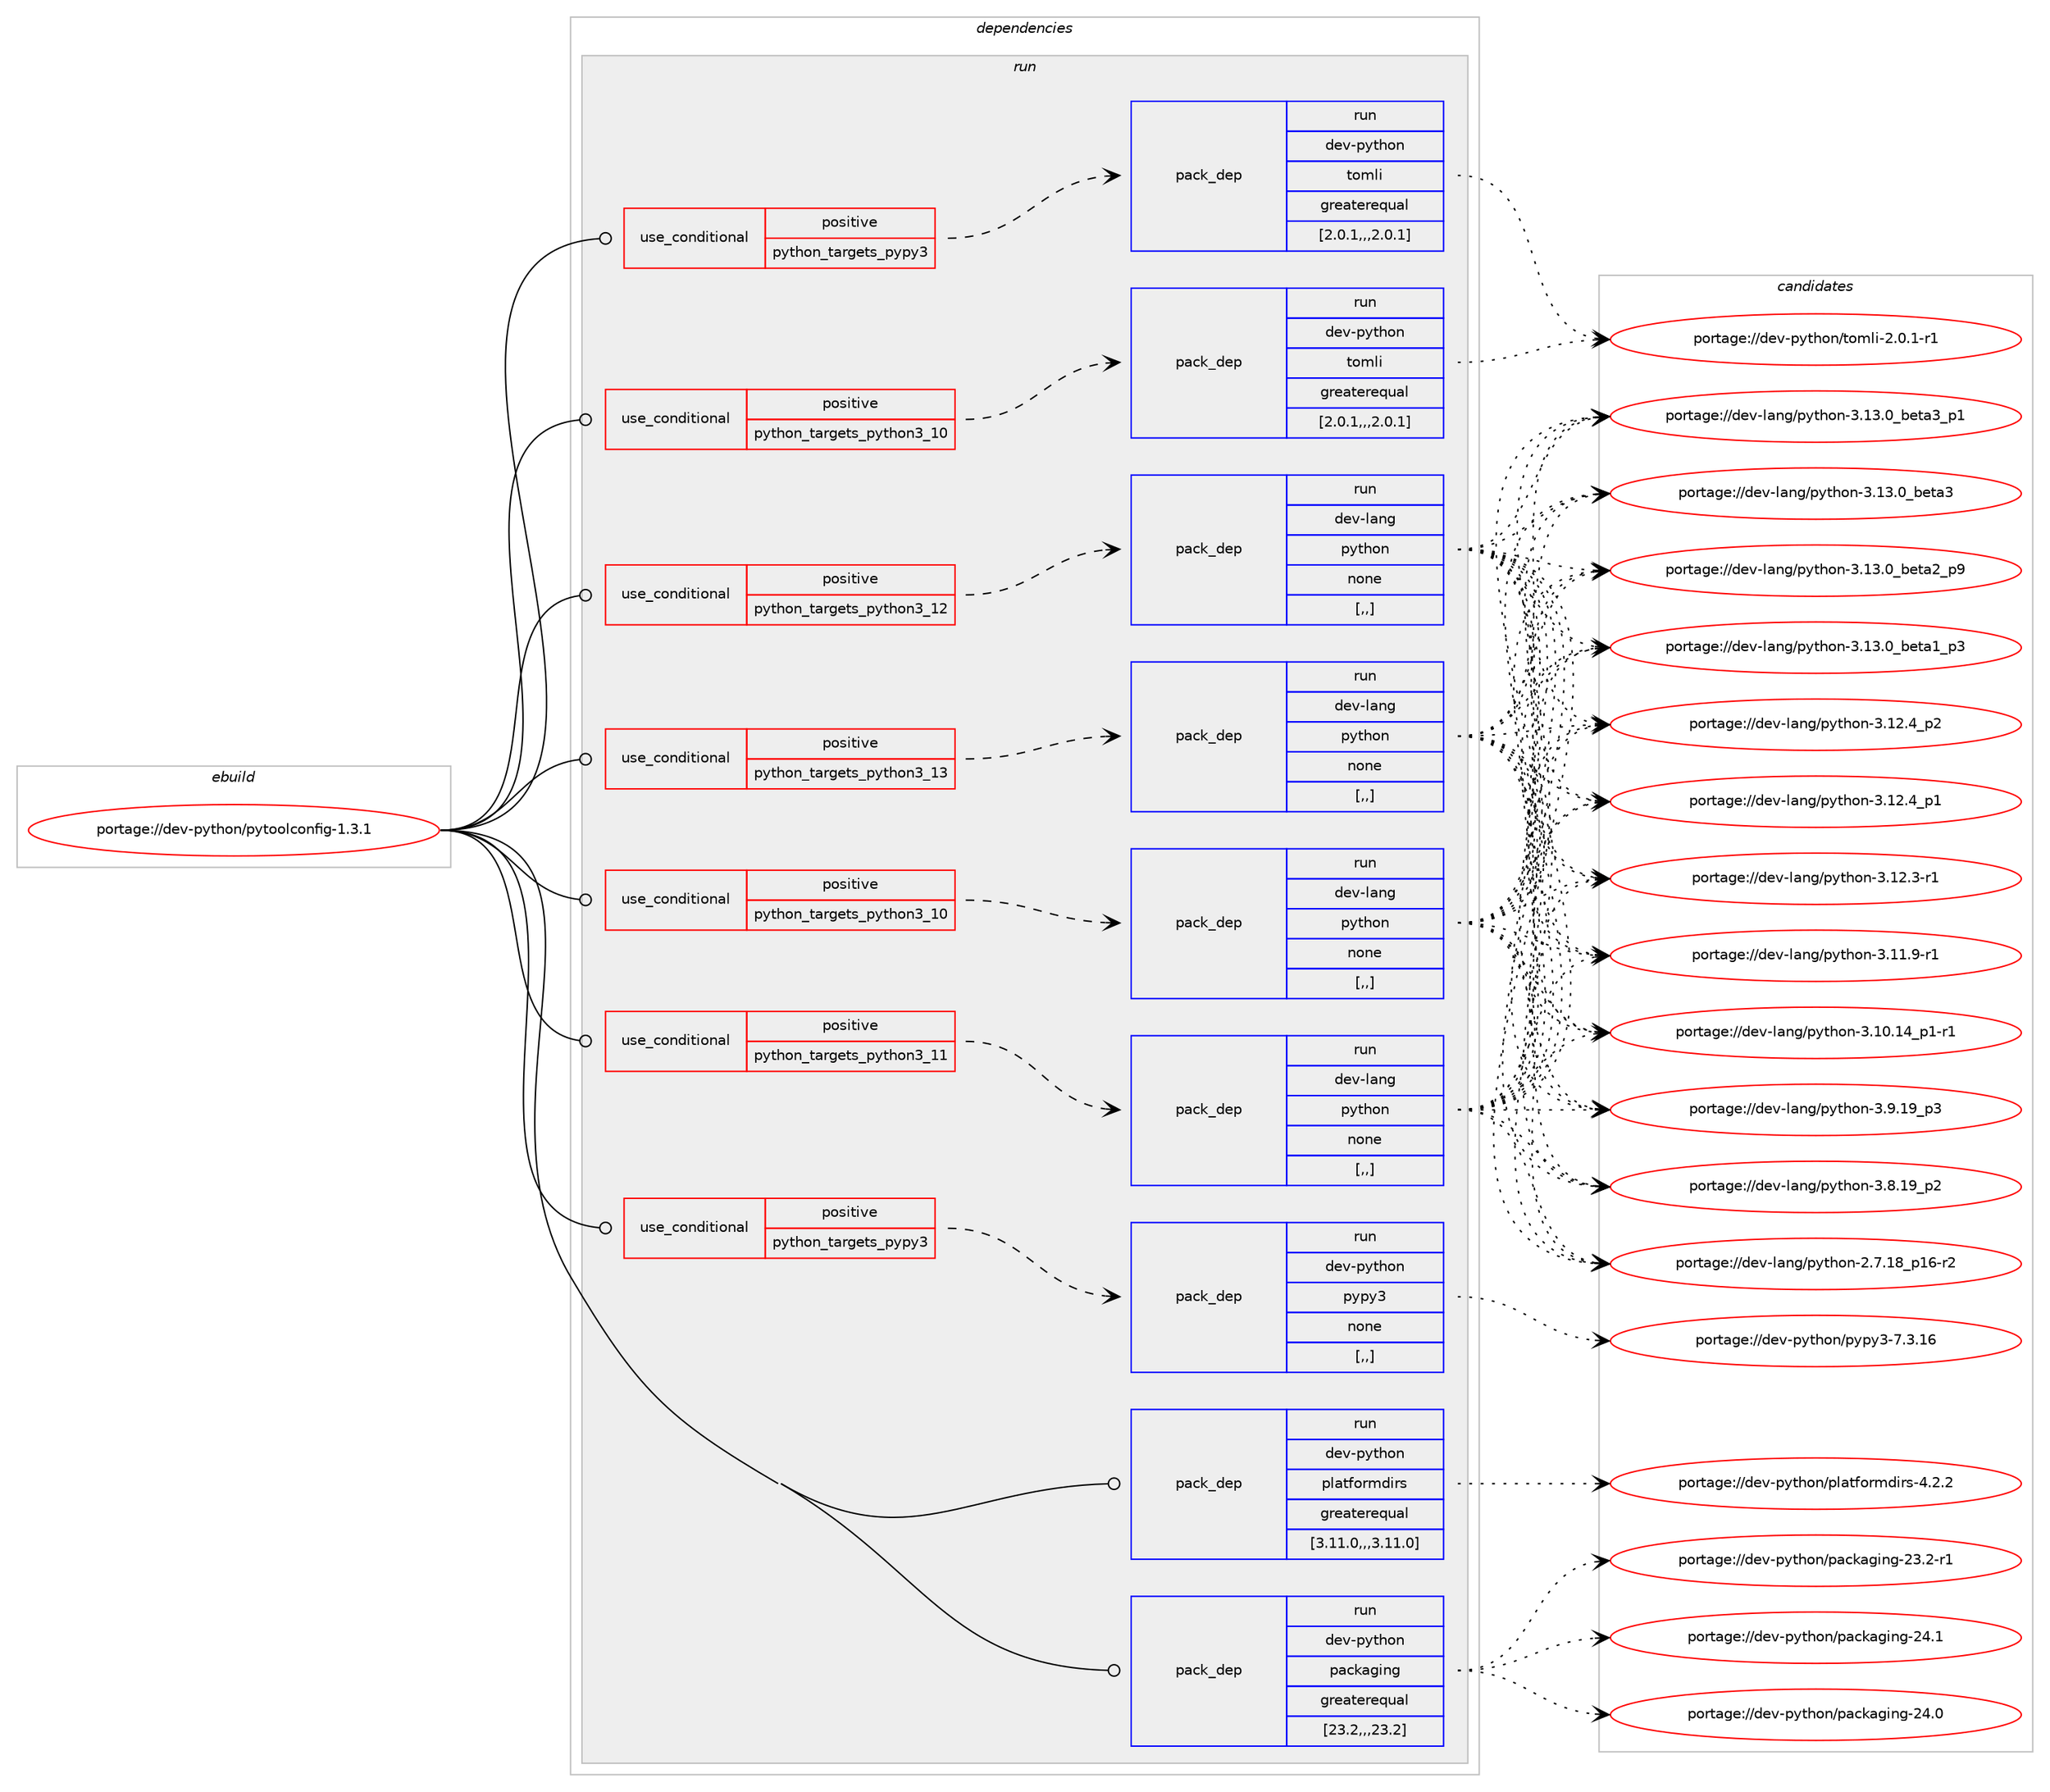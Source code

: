 digraph prolog {

# *************
# Graph options
# *************

newrank=true;
concentrate=true;
compound=true;
graph [rankdir=LR,fontname=Helvetica,fontsize=10,ranksep=1.5];#, ranksep=2.5, nodesep=0.2];
edge  [arrowhead=vee];
node  [fontname=Helvetica,fontsize=10];

# **********
# The ebuild
# **********

subgraph cluster_leftcol {
color=gray;
rank=same;
label=<<i>ebuild</i>>;
id [label="portage://dev-python/pytoolconfig-1.3.1", color=red, width=4, href="../dev-python/pytoolconfig-1.3.1.svg"];
}

# ****************
# The dependencies
# ****************

subgraph cluster_midcol {
color=gray;
label=<<i>dependencies</i>>;
subgraph cluster_compile {
fillcolor="#eeeeee";
style=filled;
label=<<i>compile</i>>;
}
subgraph cluster_compileandrun {
fillcolor="#eeeeee";
style=filled;
label=<<i>compile and run</i>>;
}
subgraph cluster_run {
fillcolor="#eeeeee";
style=filled;
label=<<i>run</i>>;
subgraph cond38125 {
dependency159540 [label=<<TABLE BORDER="0" CELLBORDER="1" CELLSPACING="0" CELLPADDING="4"><TR><TD ROWSPAN="3" CELLPADDING="10">use_conditional</TD></TR><TR><TD>positive</TD></TR><TR><TD>python_targets_pypy3</TD></TR></TABLE>>, shape=none, color=red];
subgraph pack120156 {
dependency159541 [label=<<TABLE BORDER="0" CELLBORDER="1" CELLSPACING="0" CELLPADDING="4" WIDTH="220"><TR><TD ROWSPAN="6" CELLPADDING="30">pack_dep</TD></TR><TR><TD WIDTH="110">run</TD></TR><TR><TD>dev-python</TD></TR><TR><TD>pypy3</TD></TR><TR><TD>none</TD></TR><TR><TD>[,,]</TD></TR></TABLE>>, shape=none, color=blue];
}
dependency159540:e -> dependency159541:w [weight=20,style="dashed",arrowhead="vee"];
}
id:e -> dependency159540:w [weight=20,style="solid",arrowhead="odot"];
subgraph cond38126 {
dependency159542 [label=<<TABLE BORDER="0" CELLBORDER="1" CELLSPACING="0" CELLPADDING="4"><TR><TD ROWSPAN="3" CELLPADDING="10">use_conditional</TD></TR><TR><TD>positive</TD></TR><TR><TD>python_targets_pypy3</TD></TR></TABLE>>, shape=none, color=red];
subgraph pack120157 {
dependency159543 [label=<<TABLE BORDER="0" CELLBORDER="1" CELLSPACING="0" CELLPADDING="4" WIDTH="220"><TR><TD ROWSPAN="6" CELLPADDING="30">pack_dep</TD></TR><TR><TD WIDTH="110">run</TD></TR><TR><TD>dev-python</TD></TR><TR><TD>tomli</TD></TR><TR><TD>greaterequal</TD></TR><TR><TD>[2.0.1,,,2.0.1]</TD></TR></TABLE>>, shape=none, color=blue];
}
dependency159542:e -> dependency159543:w [weight=20,style="dashed",arrowhead="vee"];
}
id:e -> dependency159542:w [weight=20,style="solid",arrowhead="odot"];
subgraph cond38127 {
dependency159544 [label=<<TABLE BORDER="0" CELLBORDER="1" CELLSPACING="0" CELLPADDING="4"><TR><TD ROWSPAN="3" CELLPADDING="10">use_conditional</TD></TR><TR><TD>positive</TD></TR><TR><TD>python_targets_python3_10</TD></TR></TABLE>>, shape=none, color=red];
subgraph pack120158 {
dependency159545 [label=<<TABLE BORDER="0" CELLBORDER="1" CELLSPACING="0" CELLPADDING="4" WIDTH="220"><TR><TD ROWSPAN="6" CELLPADDING="30">pack_dep</TD></TR><TR><TD WIDTH="110">run</TD></TR><TR><TD>dev-lang</TD></TR><TR><TD>python</TD></TR><TR><TD>none</TD></TR><TR><TD>[,,]</TD></TR></TABLE>>, shape=none, color=blue];
}
dependency159544:e -> dependency159545:w [weight=20,style="dashed",arrowhead="vee"];
}
id:e -> dependency159544:w [weight=20,style="solid",arrowhead="odot"];
subgraph cond38128 {
dependency159546 [label=<<TABLE BORDER="0" CELLBORDER="1" CELLSPACING="0" CELLPADDING="4"><TR><TD ROWSPAN="3" CELLPADDING="10">use_conditional</TD></TR><TR><TD>positive</TD></TR><TR><TD>python_targets_python3_10</TD></TR></TABLE>>, shape=none, color=red];
subgraph pack120159 {
dependency159547 [label=<<TABLE BORDER="0" CELLBORDER="1" CELLSPACING="0" CELLPADDING="4" WIDTH="220"><TR><TD ROWSPAN="6" CELLPADDING="30">pack_dep</TD></TR><TR><TD WIDTH="110">run</TD></TR><TR><TD>dev-python</TD></TR><TR><TD>tomli</TD></TR><TR><TD>greaterequal</TD></TR><TR><TD>[2.0.1,,,2.0.1]</TD></TR></TABLE>>, shape=none, color=blue];
}
dependency159546:e -> dependency159547:w [weight=20,style="dashed",arrowhead="vee"];
}
id:e -> dependency159546:w [weight=20,style="solid",arrowhead="odot"];
subgraph cond38129 {
dependency159548 [label=<<TABLE BORDER="0" CELLBORDER="1" CELLSPACING="0" CELLPADDING="4"><TR><TD ROWSPAN="3" CELLPADDING="10">use_conditional</TD></TR><TR><TD>positive</TD></TR><TR><TD>python_targets_python3_11</TD></TR></TABLE>>, shape=none, color=red];
subgraph pack120160 {
dependency159549 [label=<<TABLE BORDER="0" CELLBORDER="1" CELLSPACING="0" CELLPADDING="4" WIDTH="220"><TR><TD ROWSPAN="6" CELLPADDING="30">pack_dep</TD></TR><TR><TD WIDTH="110">run</TD></TR><TR><TD>dev-lang</TD></TR><TR><TD>python</TD></TR><TR><TD>none</TD></TR><TR><TD>[,,]</TD></TR></TABLE>>, shape=none, color=blue];
}
dependency159548:e -> dependency159549:w [weight=20,style="dashed",arrowhead="vee"];
}
id:e -> dependency159548:w [weight=20,style="solid",arrowhead="odot"];
subgraph cond38130 {
dependency159550 [label=<<TABLE BORDER="0" CELLBORDER="1" CELLSPACING="0" CELLPADDING="4"><TR><TD ROWSPAN="3" CELLPADDING="10">use_conditional</TD></TR><TR><TD>positive</TD></TR><TR><TD>python_targets_python3_12</TD></TR></TABLE>>, shape=none, color=red];
subgraph pack120161 {
dependency159551 [label=<<TABLE BORDER="0" CELLBORDER="1" CELLSPACING="0" CELLPADDING="4" WIDTH="220"><TR><TD ROWSPAN="6" CELLPADDING="30">pack_dep</TD></TR><TR><TD WIDTH="110">run</TD></TR><TR><TD>dev-lang</TD></TR><TR><TD>python</TD></TR><TR><TD>none</TD></TR><TR><TD>[,,]</TD></TR></TABLE>>, shape=none, color=blue];
}
dependency159550:e -> dependency159551:w [weight=20,style="dashed",arrowhead="vee"];
}
id:e -> dependency159550:w [weight=20,style="solid",arrowhead="odot"];
subgraph cond38131 {
dependency159552 [label=<<TABLE BORDER="0" CELLBORDER="1" CELLSPACING="0" CELLPADDING="4"><TR><TD ROWSPAN="3" CELLPADDING="10">use_conditional</TD></TR><TR><TD>positive</TD></TR><TR><TD>python_targets_python3_13</TD></TR></TABLE>>, shape=none, color=red];
subgraph pack120162 {
dependency159553 [label=<<TABLE BORDER="0" CELLBORDER="1" CELLSPACING="0" CELLPADDING="4" WIDTH="220"><TR><TD ROWSPAN="6" CELLPADDING="30">pack_dep</TD></TR><TR><TD WIDTH="110">run</TD></TR><TR><TD>dev-lang</TD></TR><TR><TD>python</TD></TR><TR><TD>none</TD></TR><TR><TD>[,,]</TD></TR></TABLE>>, shape=none, color=blue];
}
dependency159552:e -> dependency159553:w [weight=20,style="dashed",arrowhead="vee"];
}
id:e -> dependency159552:w [weight=20,style="solid",arrowhead="odot"];
subgraph pack120163 {
dependency159554 [label=<<TABLE BORDER="0" CELLBORDER="1" CELLSPACING="0" CELLPADDING="4" WIDTH="220"><TR><TD ROWSPAN="6" CELLPADDING="30">pack_dep</TD></TR><TR><TD WIDTH="110">run</TD></TR><TR><TD>dev-python</TD></TR><TR><TD>packaging</TD></TR><TR><TD>greaterequal</TD></TR><TR><TD>[23.2,,,23.2]</TD></TR></TABLE>>, shape=none, color=blue];
}
id:e -> dependency159554:w [weight=20,style="solid",arrowhead="odot"];
subgraph pack120164 {
dependency159555 [label=<<TABLE BORDER="0" CELLBORDER="1" CELLSPACING="0" CELLPADDING="4" WIDTH="220"><TR><TD ROWSPAN="6" CELLPADDING="30">pack_dep</TD></TR><TR><TD WIDTH="110">run</TD></TR><TR><TD>dev-python</TD></TR><TR><TD>platformdirs</TD></TR><TR><TD>greaterequal</TD></TR><TR><TD>[3.11.0,,,3.11.0]</TD></TR></TABLE>>, shape=none, color=blue];
}
id:e -> dependency159555:w [weight=20,style="solid",arrowhead="odot"];
}
}

# **************
# The candidates
# **************

subgraph cluster_choices {
rank=same;
color=gray;
label=<<i>candidates</i>>;

subgraph choice120156 {
color=black;
nodesep=1;
choice10010111845112121116104111110471121211121215145554651464954 [label="portage://dev-python/pypy3-7.3.16", color=red, width=4,href="../dev-python/pypy3-7.3.16.svg"];
dependency159541:e -> choice10010111845112121116104111110471121211121215145554651464954:w [style=dotted,weight="100"];
}
subgraph choice120157 {
color=black;
nodesep=1;
choice10010111845112121116104111110471161111091081054550464846494511449 [label="portage://dev-python/tomli-2.0.1-r1", color=red, width=4,href="../dev-python/tomli-2.0.1-r1.svg"];
dependency159543:e -> choice10010111845112121116104111110471161111091081054550464846494511449:w [style=dotted,weight="100"];
}
subgraph choice120158 {
color=black;
nodesep=1;
choice10010111845108971101034711212111610411111045514649514648959810111697519511249 [label="portage://dev-lang/python-3.13.0_beta3_p1", color=red, width=4,href="../dev-lang/python-3.13.0_beta3_p1.svg"];
choice1001011184510897110103471121211161041111104551464951464895981011169751 [label="portage://dev-lang/python-3.13.0_beta3", color=red, width=4,href="../dev-lang/python-3.13.0_beta3.svg"];
choice10010111845108971101034711212111610411111045514649514648959810111697509511257 [label="portage://dev-lang/python-3.13.0_beta2_p9", color=red, width=4,href="../dev-lang/python-3.13.0_beta2_p9.svg"];
choice10010111845108971101034711212111610411111045514649514648959810111697499511251 [label="portage://dev-lang/python-3.13.0_beta1_p3", color=red, width=4,href="../dev-lang/python-3.13.0_beta1_p3.svg"];
choice100101118451089711010347112121116104111110455146495046529511250 [label="portage://dev-lang/python-3.12.4_p2", color=red, width=4,href="../dev-lang/python-3.12.4_p2.svg"];
choice100101118451089711010347112121116104111110455146495046529511249 [label="portage://dev-lang/python-3.12.4_p1", color=red, width=4,href="../dev-lang/python-3.12.4_p1.svg"];
choice100101118451089711010347112121116104111110455146495046514511449 [label="portage://dev-lang/python-3.12.3-r1", color=red, width=4,href="../dev-lang/python-3.12.3-r1.svg"];
choice100101118451089711010347112121116104111110455146494946574511449 [label="portage://dev-lang/python-3.11.9-r1", color=red, width=4,href="../dev-lang/python-3.11.9-r1.svg"];
choice100101118451089711010347112121116104111110455146494846495295112494511449 [label="portage://dev-lang/python-3.10.14_p1-r1", color=red, width=4,href="../dev-lang/python-3.10.14_p1-r1.svg"];
choice100101118451089711010347112121116104111110455146574649579511251 [label="portage://dev-lang/python-3.9.19_p3", color=red, width=4,href="../dev-lang/python-3.9.19_p3.svg"];
choice100101118451089711010347112121116104111110455146564649579511250 [label="portage://dev-lang/python-3.8.19_p2", color=red, width=4,href="../dev-lang/python-3.8.19_p2.svg"];
choice100101118451089711010347112121116104111110455046554649569511249544511450 [label="portage://dev-lang/python-2.7.18_p16-r2", color=red, width=4,href="../dev-lang/python-2.7.18_p16-r2.svg"];
dependency159545:e -> choice10010111845108971101034711212111610411111045514649514648959810111697519511249:w [style=dotted,weight="100"];
dependency159545:e -> choice1001011184510897110103471121211161041111104551464951464895981011169751:w [style=dotted,weight="100"];
dependency159545:e -> choice10010111845108971101034711212111610411111045514649514648959810111697509511257:w [style=dotted,weight="100"];
dependency159545:e -> choice10010111845108971101034711212111610411111045514649514648959810111697499511251:w [style=dotted,weight="100"];
dependency159545:e -> choice100101118451089711010347112121116104111110455146495046529511250:w [style=dotted,weight="100"];
dependency159545:e -> choice100101118451089711010347112121116104111110455146495046529511249:w [style=dotted,weight="100"];
dependency159545:e -> choice100101118451089711010347112121116104111110455146495046514511449:w [style=dotted,weight="100"];
dependency159545:e -> choice100101118451089711010347112121116104111110455146494946574511449:w [style=dotted,weight="100"];
dependency159545:e -> choice100101118451089711010347112121116104111110455146494846495295112494511449:w [style=dotted,weight="100"];
dependency159545:e -> choice100101118451089711010347112121116104111110455146574649579511251:w [style=dotted,weight="100"];
dependency159545:e -> choice100101118451089711010347112121116104111110455146564649579511250:w [style=dotted,weight="100"];
dependency159545:e -> choice100101118451089711010347112121116104111110455046554649569511249544511450:w [style=dotted,weight="100"];
}
subgraph choice120159 {
color=black;
nodesep=1;
choice10010111845112121116104111110471161111091081054550464846494511449 [label="portage://dev-python/tomli-2.0.1-r1", color=red, width=4,href="../dev-python/tomli-2.0.1-r1.svg"];
dependency159547:e -> choice10010111845112121116104111110471161111091081054550464846494511449:w [style=dotted,weight="100"];
}
subgraph choice120160 {
color=black;
nodesep=1;
choice10010111845108971101034711212111610411111045514649514648959810111697519511249 [label="portage://dev-lang/python-3.13.0_beta3_p1", color=red, width=4,href="../dev-lang/python-3.13.0_beta3_p1.svg"];
choice1001011184510897110103471121211161041111104551464951464895981011169751 [label="portage://dev-lang/python-3.13.0_beta3", color=red, width=4,href="../dev-lang/python-3.13.0_beta3.svg"];
choice10010111845108971101034711212111610411111045514649514648959810111697509511257 [label="portage://dev-lang/python-3.13.0_beta2_p9", color=red, width=4,href="../dev-lang/python-3.13.0_beta2_p9.svg"];
choice10010111845108971101034711212111610411111045514649514648959810111697499511251 [label="portage://dev-lang/python-3.13.0_beta1_p3", color=red, width=4,href="../dev-lang/python-3.13.0_beta1_p3.svg"];
choice100101118451089711010347112121116104111110455146495046529511250 [label="portage://dev-lang/python-3.12.4_p2", color=red, width=4,href="../dev-lang/python-3.12.4_p2.svg"];
choice100101118451089711010347112121116104111110455146495046529511249 [label="portage://dev-lang/python-3.12.4_p1", color=red, width=4,href="../dev-lang/python-3.12.4_p1.svg"];
choice100101118451089711010347112121116104111110455146495046514511449 [label="portage://dev-lang/python-3.12.3-r1", color=red, width=4,href="../dev-lang/python-3.12.3-r1.svg"];
choice100101118451089711010347112121116104111110455146494946574511449 [label="portage://dev-lang/python-3.11.9-r1", color=red, width=4,href="../dev-lang/python-3.11.9-r1.svg"];
choice100101118451089711010347112121116104111110455146494846495295112494511449 [label="portage://dev-lang/python-3.10.14_p1-r1", color=red, width=4,href="../dev-lang/python-3.10.14_p1-r1.svg"];
choice100101118451089711010347112121116104111110455146574649579511251 [label="portage://dev-lang/python-3.9.19_p3", color=red, width=4,href="../dev-lang/python-3.9.19_p3.svg"];
choice100101118451089711010347112121116104111110455146564649579511250 [label="portage://dev-lang/python-3.8.19_p2", color=red, width=4,href="../dev-lang/python-3.8.19_p2.svg"];
choice100101118451089711010347112121116104111110455046554649569511249544511450 [label="portage://dev-lang/python-2.7.18_p16-r2", color=red, width=4,href="../dev-lang/python-2.7.18_p16-r2.svg"];
dependency159549:e -> choice10010111845108971101034711212111610411111045514649514648959810111697519511249:w [style=dotted,weight="100"];
dependency159549:e -> choice1001011184510897110103471121211161041111104551464951464895981011169751:w [style=dotted,weight="100"];
dependency159549:e -> choice10010111845108971101034711212111610411111045514649514648959810111697509511257:w [style=dotted,weight="100"];
dependency159549:e -> choice10010111845108971101034711212111610411111045514649514648959810111697499511251:w [style=dotted,weight="100"];
dependency159549:e -> choice100101118451089711010347112121116104111110455146495046529511250:w [style=dotted,weight="100"];
dependency159549:e -> choice100101118451089711010347112121116104111110455146495046529511249:w [style=dotted,weight="100"];
dependency159549:e -> choice100101118451089711010347112121116104111110455146495046514511449:w [style=dotted,weight="100"];
dependency159549:e -> choice100101118451089711010347112121116104111110455146494946574511449:w [style=dotted,weight="100"];
dependency159549:e -> choice100101118451089711010347112121116104111110455146494846495295112494511449:w [style=dotted,weight="100"];
dependency159549:e -> choice100101118451089711010347112121116104111110455146574649579511251:w [style=dotted,weight="100"];
dependency159549:e -> choice100101118451089711010347112121116104111110455146564649579511250:w [style=dotted,weight="100"];
dependency159549:e -> choice100101118451089711010347112121116104111110455046554649569511249544511450:w [style=dotted,weight="100"];
}
subgraph choice120161 {
color=black;
nodesep=1;
choice10010111845108971101034711212111610411111045514649514648959810111697519511249 [label="portage://dev-lang/python-3.13.0_beta3_p1", color=red, width=4,href="../dev-lang/python-3.13.0_beta3_p1.svg"];
choice1001011184510897110103471121211161041111104551464951464895981011169751 [label="portage://dev-lang/python-3.13.0_beta3", color=red, width=4,href="../dev-lang/python-3.13.0_beta3.svg"];
choice10010111845108971101034711212111610411111045514649514648959810111697509511257 [label="portage://dev-lang/python-3.13.0_beta2_p9", color=red, width=4,href="../dev-lang/python-3.13.0_beta2_p9.svg"];
choice10010111845108971101034711212111610411111045514649514648959810111697499511251 [label="portage://dev-lang/python-3.13.0_beta1_p3", color=red, width=4,href="../dev-lang/python-3.13.0_beta1_p3.svg"];
choice100101118451089711010347112121116104111110455146495046529511250 [label="portage://dev-lang/python-3.12.4_p2", color=red, width=4,href="../dev-lang/python-3.12.4_p2.svg"];
choice100101118451089711010347112121116104111110455146495046529511249 [label="portage://dev-lang/python-3.12.4_p1", color=red, width=4,href="../dev-lang/python-3.12.4_p1.svg"];
choice100101118451089711010347112121116104111110455146495046514511449 [label="portage://dev-lang/python-3.12.3-r1", color=red, width=4,href="../dev-lang/python-3.12.3-r1.svg"];
choice100101118451089711010347112121116104111110455146494946574511449 [label="portage://dev-lang/python-3.11.9-r1", color=red, width=4,href="../dev-lang/python-3.11.9-r1.svg"];
choice100101118451089711010347112121116104111110455146494846495295112494511449 [label="portage://dev-lang/python-3.10.14_p1-r1", color=red, width=4,href="../dev-lang/python-3.10.14_p1-r1.svg"];
choice100101118451089711010347112121116104111110455146574649579511251 [label="portage://dev-lang/python-3.9.19_p3", color=red, width=4,href="../dev-lang/python-3.9.19_p3.svg"];
choice100101118451089711010347112121116104111110455146564649579511250 [label="portage://dev-lang/python-3.8.19_p2", color=red, width=4,href="../dev-lang/python-3.8.19_p2.svg"];
choice100101118451089711010347112121116104111110455046554649569511249544511450 [label="portage://dev-lang/python-2.7.18_p16-r2", color=red, width=4,href="../dev-lang/python-2.7.18_p16-r2.svg"];
dependency159551:e -> choice10010111845108971101034711212111610411111045514649514648959810111697519511249:w [style=dotted,weight="100"];
dependency159551:e -> choice1001011184510897110103471121211161041111104551464951464895981011169751:w [style=dotted,weight="100"];
dependency159551:e -> choice10010111845108971101034711212111610411111045514649514648959810111697509511257:w [style=dotted,weight="100"];
dependency159551:e -> choice10010111845108971101034711212111610411111045514649514648959810111697499511251:w [style=dotted,weight="100"];
dependency159551:e -> choice100101118451089711010347112121116104111110455146495046529511250:w [style=dotted,weight="100"];
dependency159551:e -> choice100101118451089711010347112121116104111110455146495046529511249:w [style=dotted,weight="100"];
dependency159551:e -> choice100101118451089711010347112121116104111110455146495046514511449:w [style=dotted,weight="100"];
dependency159551:e -> choice100101118451089711010347112121116104111110455146494946574511449:w [style=dotted,weight="100"];
dependency159551:e -> choice100101118451089711010347112121116104111110455146494846495295112494511449:w [style=dotted,weight="100"];
dependency159551:e -> choice100101118451089711010347112121116104111110455146574649579511251:w [style=dotted,weight="100"];
dependency159551:e -> choice100101118451089711010347112121116104111110455146564649579511250:w [style=dotted,weight="100"];
dependency159551:e -> choice100101118451089711010347112121116104111110455046554649569511249544511450:w [style=dotted,weight="100"];
}
subgraph choice120162 {
color=black;
nodesep=1;
choice10010111845108971101034711212111610411111045514649514648959810111697519511249 [label="portage://dev-lang/python-3.13.0_beta3_p1", color=red, width=4,href="../dev-lang/python-3.13.0_beta3_p1.svg"];
choice1001011184510897110103471121211161041111104551464951464895981011169751 [label="portage://dev-lang/python-3.13.0_beta3", color=red, width=4,href="../dev-lang/python-3.13.0_beta3.svg"];
choice10010111845108971101034711212111610411111045514649514648959810111697509511257 [label="portage://dev-lang/python-3.13.0_beta2_p9", color=red, width=4,href="../dev-lang/python-3.13.0_beta2_p9.svg"];
choice10010111845108971101034711212111610411111045514649514648959810111697499511251 [label="portage://dev-lang/python-3.13.0_beta1_p3", color=red, width=4,href="../dev-lang/python-3.13.0_beta1_p3.svg"];
choice100101118451089711010347112121116104111110455146495046529511250 [label="portage://dev-lang/python-3.12.4_p2", color=red, width=4,href="../dev-lang/python-3.12.4_p2.svg"];
choice100101118451089711010347112121116104111110455146495046529511249 [label="portage://dev-lang/python-3.12.4_p1", color=red, width=4,href="../dev-lang/python-3.12.4_p1.svg"];
choice100101118451089711010347112121116104111110455146495046514511449 [label="portage://dev-lang/python-3.12.3-r1", color=red, width=4,href="../dev-lang/python-3.12.3-r1.svg"];
choice100101118451089711010347112121116104111110455146494946574511449 [label="portage://dev-lang/python-3.11.9-r1", color=red, width=4,href="../dev-lang/python-3.11.9-r1.svg"];
choice100101118451089711010347112121116104111110455146494846495295112494511449 [label="portage://dev-lang/python-3.10.14_p1-r1", color=red, width=4,href="../dev-lang/python-3.10.14_p1-r1.svg"];
choice100101118451089711010347112121116104111110455146574649579511251 [label="portage://dev-lang/python-3.9.19_p3", color=red, width=4,href="../dev-lang/python-3.9.19_p3.svg"];
choice100101118451089711010347112121116104111110455146564649579511250 [label="portage://dev-lang/python-3.8.19_p2", color=red, width=4,href="../dev-lang/python-3.8.19_p2.svg"];
choice100101118451089711010347112121116104111110455046554649569511249544511450 [label="portage://dev-lang/python-2.7.18_p16-r2", color=red, width=4,href="../dev-lang/python-2.7.18_p16-r2.svg"];
dependency159553:e -> choice10010111845108971101034711212111610411111045514649514648959810111697519511249:w [style=dotted,weight="100"];
dependency159553:e -> choice1001011184510897110103471121211161041111104551464951464895981011169751:w [style=dotted,weight="100"];
dependency159553:e -> choice10010111845108971101034711212111610411111045514649514648959810111697509511257:w [style=dotted,weight="100"];
dependency159553:e -> choice10010111845108971101034711212111610411111045514649514648959810111697499511251:w [style=dotted,weight="100"];
dependency159553:e -> choice100101118451089711010347112121116104111110455146495046529511250:w [style=dotted,weight="100"];
dependency159553:e -> choice100101118451089711010347112121116104111110455146495046529511249:w [style=dotted,weight="100"];
dependency159553:e -> choice100101118451089711010347112121116104111110455146495046514511449:w [style=dotted,weight="100"];
dependency159553:e -> choice100101118451089711010347112121116104111110455146494946574511449:w [style=dotted,weight="100"];
dependency159553:e -> choice100101118451089711010347112121116104111110455146494846495295112494511449:w [style=dotted,weight="100"];
dependency159553:e -> choice100101118451089711010347112121116104111110455146574649579511251:w [style=dotted,weight="100"];
dependency159553:e -> choice100101118451089711010347112121116104111110455146564649579511250:w [style=dotted,weight="100"];
dependency159553:e -> choice100101118451089711010347112121116104111110455046554649569511249544511450:w [style=dotted,weight="100"];
}
subgraph choice120163 {
color=black;
nodesep=1;
choice10010111845112121116104111110471129799107971031051101034550524649 [label="portage://dev-python/packaging-24.1", color=red, width=4,href="../dev-python/packaging-24.1.svg"];
choice10010111845112121116104111110471129799107971031051101034550524648 [label="portage://dev-python/packaging-24.0", color=red, width=4,href="../dev-python/packaging-24.0.svg"];
choice100101118451121211161041111104711297991079710310511010345505146504511449 [label="portage://dev-python/packaging-23.2-r1", color=red, width=4,href="../dev-python/packaging-23.2-r1.svg"];
dependency159554:e -> choice10010111845112121116104111110471129799107971031051101034550524649:w [style=dotted,weight="100"];
dependency159554:e -> choice10010111845112121116104111110471129799107971031051101034550524648:w [style=dotted,weight="100"];
dependency159554:e -> choice100101118451121211161041111104711297991079710310511010345505146504511449:w [style=dotted,weight="100"];
}
subgraph choice120164 {
color=black;
nodesep=1;
choice100101118451121211161041111104711210897116102111114109100105114115455246504650 [label="portage://dev-python/platformdirs-4.2.2", color=red, width=4,href="../dev-python/platformdirs-4.2.2.svg"];
dependency159555:e -> choice100101118451121211161041111104711210897116102111114109100105114115455246504650:w [style=dotted,weight="100"];
}
}

}
